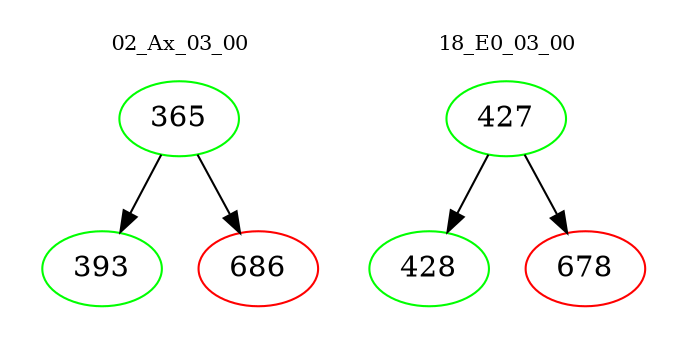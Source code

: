 digraph{
subgraph cluster_0 {
color = white
label = "02_Ax_03_00";
fontsize=10;
T0_365 [label="365", color="green"]
T0_365 -> T0_393 [color="black"]
T0_393 [label="393", color="green"]
T0_365 -> T0_686 [color="black"]
T0_686 [label="686", color="red"]
}
subgraph cluster_1 {
color = white
label = "18_E0_03_00";
fontsize=10;
T1_427 [label="427", color="green"]
T1_427 -> T1_428 [color="black"]
T1_428 [label="428", color="green"]
T1_427 -> T1_678 [color="black"]
T1_678 [label="678", color="red"]
}
}
